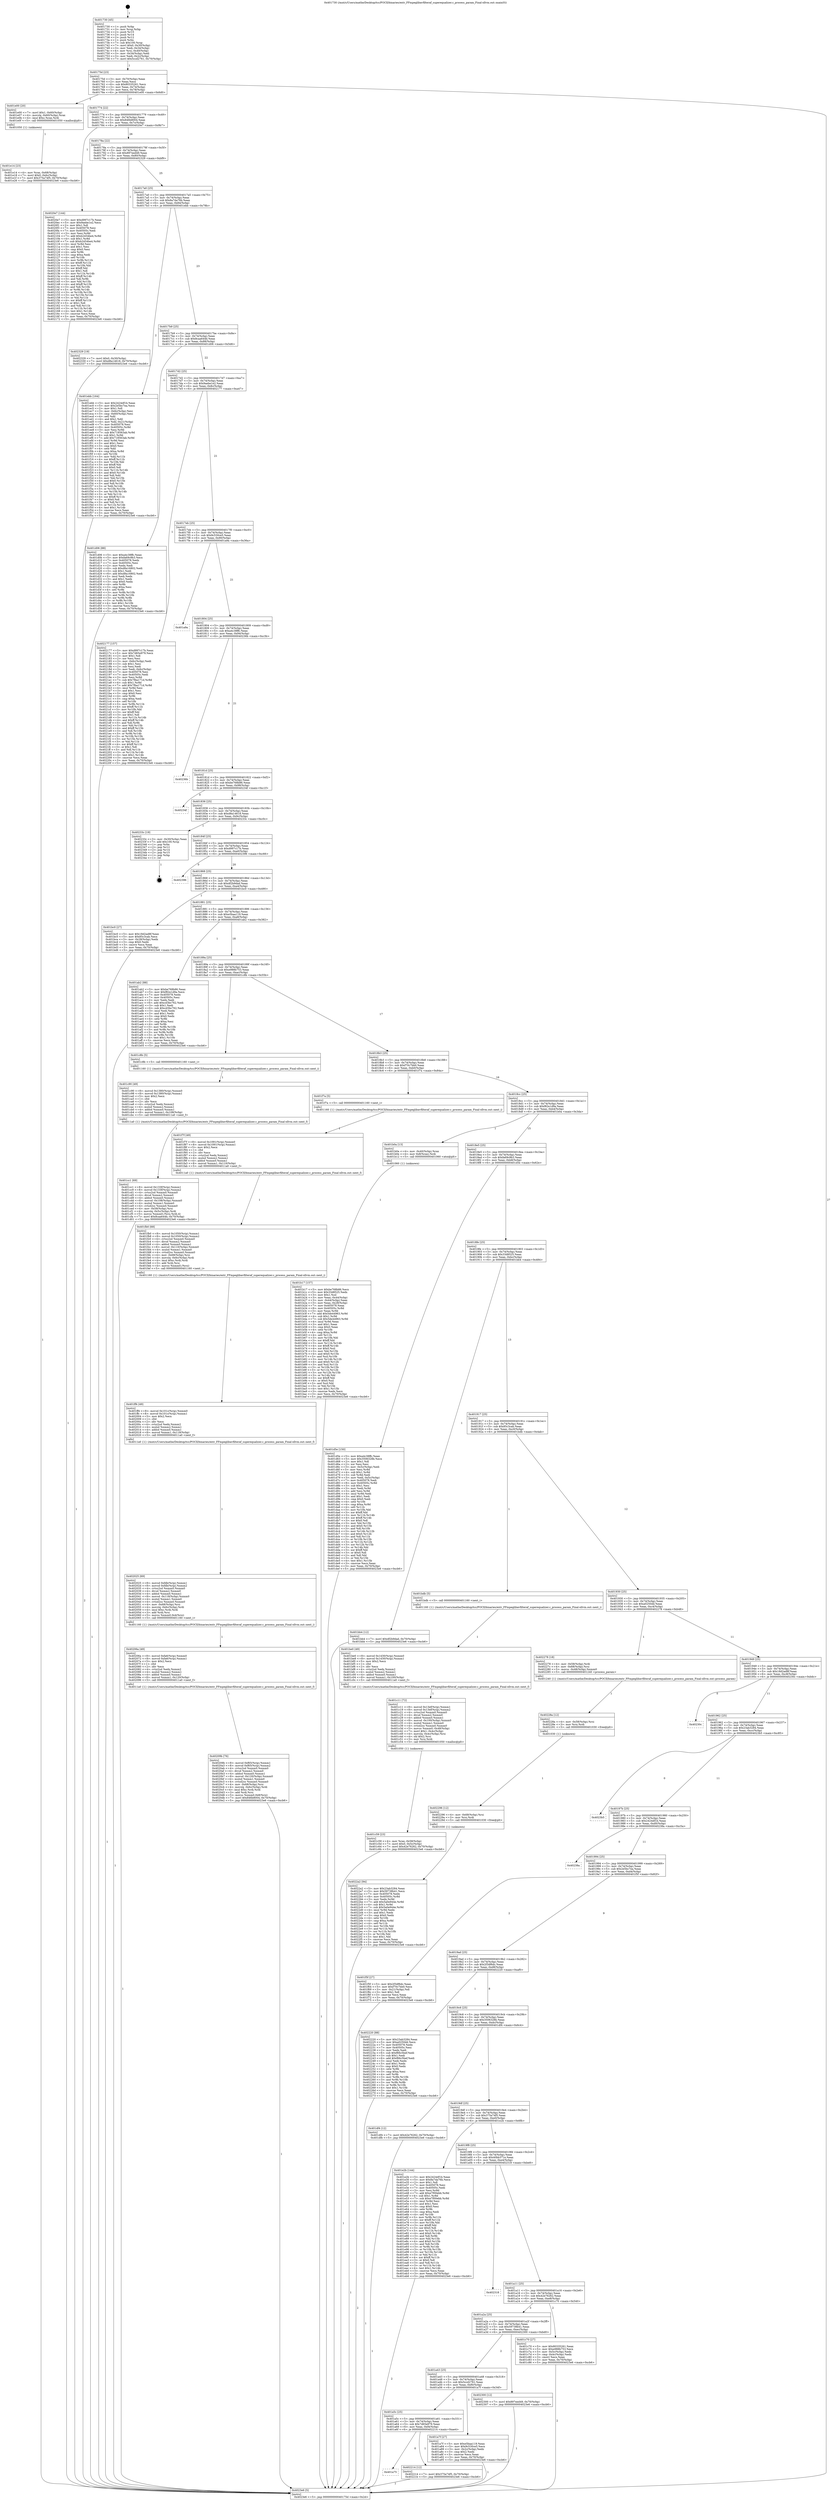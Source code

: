 digraph "0x401730" {
  label = "0x401730 (/mnt/c/Users/mathe/Desktop/tcc/POCII/binaries/extr_FFmpeglibavfilteraf_superequalizer.c_process_param_Final-ollvm.out::main(0))"
  labelloc = "t"
  node[shape=record]

  Entry [label="",width=0.3,height=0.3,shape=circle,fillcolor=black,style=filled]
  "0x40175d" [label="{
     0x40175d [23]\l
     | [instrs]\l
     &nbsp;&nbsp;0x40175d \<+3\>: mov -0x70(%rbp),%eax\l
     &nbsp;&nbsp;0x401760 \<+2\>: mov %eax,%ecx\l
     &nbsp;&nbsp;0x401762 \<+6\>: sub $0x80335261,%ecx\l
     &nbsp;&nbsp;0x401768 \<+3\>: mov %eax,-0x74(%rbp)\l
     &nbsp;&nbsp;0x40176b \<+3\>: mov %ecx,-0x78(%rbp)\l
     &nbsp;&nbsp;0x40176e \<+6\>: je 0000000000401e00 \<main+0x6d0\>\l
  }"]
  "0x401e00" [label="{
     0x401e00 [20]\l
     | [instrs]\l
     &nbsp;&nbsp;0x401e00 \<+7\>: movl $0x1,-0x60(%rbp)\l
     &nbsp;&nbsp;0x401e07 \<+4\>: movslq -0x60(%rbp),%rax\l
     &nbsp;&nbsp;0x401e0b \<+4\>: imul $0xc,%rax,%rdi\l
     &nbsp;&nbsp;0x401e0f \<+5\>: call 0000000000401050 \<malloc@plt\>\l
     | [calls]\l
     &nbsp;&nbsp;0x401050 \{1\} (unknown)\l
  }"]
  "0x401774" [label="{
     0x401774 [22]\l
     | [instrs]\l
     &nbsp;&nbsp;0x401774 \<+5\>: jmp 0000000000401779 \<main+0x49\>\l
     &nbsp;&nbsp;0x401779 \<+3\>: mov -0x74(%rbp),%eax\l
     &nbsp;&nbsp;0x40177c \<+5\>: sub $0x846b8004,%eax\l
     &nbsp;&nbsp;0x401781 \<+3\>: mov %eax,-0x7c(%rbp)\l
     &nbsp;&nbsp;0x401784 \<+6\>: je 00000000004020e7 \<main+0x9b7\>\l
  }"]
  Exit [label="",width=0.3,height=0.3,shape=circle,fillcolor=black,style=filled,peripheries=2]
  "0x4020e7" [label="{
     0x4020e7 [144]\l
     | [instrs]\l
     &nbsp;&nbsp;0x4020e7 \<+5\>: mov $0xd997c17b,%eax\l
     &nbsp;&nbsp;0x4020ec \<+5\>: mov $0x9aebe1e2,%ecx\l
     &nbsp;&nbsp;0x4020f1 \<+2\>: mov $0x1,%dl\l
     &nbsp;&nbsp;0x4020f3 \<+7\>: mov 0x405078,%esi\l
     &nbsp;&nbsp;0x4020fa \<+7\>: mov 0x40505c,%edi\l
     &nbsp;&nbsp;0x402101 \<+3\>: mov %esi,%r8d\l
     &nbsp;&nbsp;0x402104 \<+7\>: add $0xb2454be4,%r8d\l
     &nbsp;&nbsp;0x40210b \<+4\>: sub $0x1,%r8d\l
     &nbsp;&nbsp;0x40210f \<+7\>: sub $0xb2454be4,%r8d\l
     &nbsp;&nbsp;0x402116 \<+4\>: imul %r8d,%esi\l
     &nbsp;&nbsp;0x40211a \<+3\>: and $0x1,%esi\l
     &nbsp;&nbsp;0x40211d \<+3\>: cmp $0x0,%esi\l
     &nbsp;&nbsp;0x402120 \<+4\>: sete %r9b\l
     &nbsp;&nbsp;0x402124 \<+3\>: cmp $0xa,%edi\l
     &nbsp;&nbsp;0x402127 \<+4\>: setl %r10b\l
     &nbsp;&nbsp;0x40212b \<+3\>: mov %r9b,%r11b\l
     &nbsp;&nbsp;0x40212e \<+4\>: xor $0xff,%r11b\l
     &nbsp;&nbsp;0x402132 \<+3\>: mov %r10b,%bl\l
     &nbsp;&nbsp;0x402135 \<+3\>: xor $0xff,%bl\l
     &nbsp;&nbsp;0x402138 \<+3\>: xor $0x1,%dl\l
     &nbsp;&nbsp;0x40213b \<+3\>: mov %r11b,%r14b\l
     &nbsp;&nbsp;0x40213e \<+4\>: and $0xff,%r14b\l
     &nbsp;&nbsp;0x402142 \<+3\>: and %dl,%r9b\l
     &nbsp;&nbsp;0x402145 \<+3\>: mov %bl,%r15b\l
     &nbsp;&nbsp;0x402148 \<+4\>: and $0xff,%r15b\l
     &nbsp;&nbsp;0x40214c \<+3\>: and %dl,%r10b\l
     &nbsp;&nbsp;0x40214f \<+3\>: or %r9b,%r14b\l
     &nbsp;&nbsp;0x402152 \<+3\>: or %r10b,%r15b\l
     &nbsp;&nbsp;0x402155 \<+3\>: xor %r15b,%r14b\l
     &nbsp;&nbsp;0x402158 \<+3\>: or %bl,%r11b\l
     &nbsp;&nbsp;0x40215b \<+4\>: xor $0xff,%r11b\l
     &nbsp;&nbsp;0x40215f \<+3\>: or $0x1,%dl\l
     &nbsp;&nbsp;0x402162 \<+3\>: and %dl,%r11b\l
     &nbsp;&nbsp;0x402165 \<+3\>: or %r11b,%r14b\l
     &nbsp;&nbsp;0x402168 \<+4\>: test $0x1,%r14b\l
     &nbsp;&nbsp;0x40216c \<+3\>: cmovne %ecx,%eax\l
     &nbsp;&nbsp;0x40216f \<+3\>: mov %eax,-0x70(%rbp)\l
     &nbsp;&nbsp;0x402172 \<+5\>: jmp 00000000004023e6 \<main+0xcb6\>\l
  }"]
  "0x40178a" [label="{
     0x40178a [22]\l
     | [instrs]\l
     &nbsp;&nbsp;0x40178a \<+5\>: jmp 000000000040178f \<main+0x5f\>\l
     &nbsp;&nbsp;0x40178f \<+3\>: mov -0x74(%rbp),%eax\l
     &nbsp;&nbsp;0x401792 \<+5\>: sub $0x897eed49,%eax\l
     &nbsp;&nbsp;0x401797 \<+3\>: mov %eax,-0x80(%rbp)\l
     &nbsp;&nbsp;0x40179a \<+6\>: je 0000000000402329 \<main+0xbf9\>\l
  }"]
  "0x4022a2" [label="{
     0x4022a2 [94]\l
     | [instrs]\l
     &nbsp;&nbsp;0x4022a2 \<+5\>: mov $0x23ab3284,%eax\l
     &nbsp;&nbsp;0x4022a7 \<+5\>: mov $0x59738b41,%ecx\l
     &nbsp;&nbsp;0x4022ac \<+7\>: mov 0x405078,%edx\l
     &nbsp;&nbsp;0x4022b3 \<+8\>: mov 0x40505c,%r8d\l
     &nbsp;&nbsp;0x4022bb \<+3\>: mov %edx,%r9d\l
     &nbsp;&nbsp;0x4022be \<+7\>: add $0x5a0e944e,%r9d\l
     &nbsp;&nbsp;0x4022c5 \<+4\>: sub $0x1,%r9d\l
     &nbsp;&nbsp;0x4022c9 \<+7\>: sub $0x5a0e944e,%r9d\l
     &nbsp;&nbsp;0x4022d0 \<+4\>: imul %r9d,%edx\l
     &nbsp;&nbsp;0x4022d4 \<+3\>: and $0x1,%edx\l
     &nbsp;&nbsp;0x4022d7 \<+3\>: cmp $0x0,%edx\l
     &nbsp;&nbsp;0x4022da \<+4\>: sete %r10b\l
     &nbsp;&nbsp;0x4022de \<+4\>: cmp $0xa,%r8d\l
     &nbsp;&nbsp;0x4022e2 \<+4\>: setl %r11b\l
     &nbsp;&nbsp;0x4022e6 \<+3\>: mov %r10b,%bl\l
     &nbsp;&nbsp;0x4022e9 \<+3\>: and %r11b,%bl\l
     &nbsp;&nbsp;0x4022ec \<+3\>: xor %r11b,%r10b\l
     &nbsp;&nbsp;0x4022ef \<+3\>: or %r10b,%bl\l
     &nbsp;&nbsp;0x4022f2 \<+3\>: test $0x1,%bl\l
     &nbsp;&nbsp;0x4022f5 \<+3\>: cmovne %ecx,%eax\l
     &nbsp;&nbsp;0x4022f8 \<+3\>: mov %eax,-0x70(%rbp)\l
     &nbsp;&nbsp;0x4022fb \<+5\>: jmp 00000000004023e6 \<main+0xcb6\>\l
  }"]
  "0x402329" [label="{
     0x402329 [19]\l
     | [instrs]\l
     &nbsp;&nbsp;0x402329 \<+7\>: movl $0x0,-0x30(%rbp)\l
     &nbsp;&nbsp;0x402330 \<+7\>: movl $0xd8a14618,-0x70(%rbp)\l
     &nbsp;&nbsp;0x402337 \<+5\>: jmp 00000000004023e6 \<main+0xcb6\>\l
  }"]
  "0x4017a0" [label="{
     0x4017a0 [25]\l
     | [instrs]\l
     &nbsp;&nbsp;0x4017a0 \<+5\>: jmp 00000000004017a5 \<main+0x75\>\l
     &nbsp;&nbsp;0x4017a5 \<+3\>: mov -0x74(%rbp),%eax\l
     &nbsp;&nbsp;0x4017a8 \<+5\>: sub $0x8a7da76b,%eax\l
     &nbsp;&nbsp;0x4017ad \<+6\>: mov %eax,-0x84(%rbp)\l
     &nbsp;&nbsp;0x4017b3 \<+6\>: je 0000000000401ebb \<main+0x78b\>\l
  }"]
  "0x402296" [label="{
     0x402296 [12]\l
     | [instrs]\l
     &nbsp;&nbsp;0x402296 \<+4\>: mov -0x68(%rbp),%rsi\l
     &nbsp;&nbsp;0x40229a \<+3\>: mov %rsi,%rdi\l
     &nbsp;&nbsp;0x40229d \<+5\>: call 0000000000401030 \<free@plt\>\l
     | [calls]\l
     &nbsp;&nbsp;0x401030 \{1\} (unknown)\l
  }"]
  "0x401ebb" [label="{
     0x401ebb [164]\l
     | [instrs]\l
     &nbsp;&nbsp;0x401ebb \<+5\>: mov $0x2424df1b,%eax\l
     &nbsp;&nbsp;0x401ec0 \<+5\>: mov $0x2e5bc7ea,%ecx\l
     &nbsp;&nbsp;0x401ec5 \<+2\>: mov $0x1,%dl\l
     &nbsp;&nbsp;0x401ec7 \<+3\>: mov -0x6c(%rbp),%esi\l
     &nbsp;&nbsp;0x401eca \<+3\>: cmp -0x60(%rbp),%esi\l
     &nbsp;&nbsp;0x401ecd \<+4\>: setl %dil\l
     &nbsp;&nbsp;0x401ed1 \<+4\>: and $0x1,%dil\l
     &nbsp;&nbsp;0x401ed5 \<+4\>: mov %dil,-0x21(%rbp)\l
     &nbsp;&nbsp;0x401ed9 \<+7\>: mov 0x405078,%esi\l
     &nbsp;&nbsp;0x401ee0 \<+8\>: mov 0x40505c,%r8d\l
     &nbsp;&nbsp;0x401ee8 \<+3\>: mov %esi,%r9d\l
     &nbsp;&nbsp;0x401eeb \<+7\>: sub $0x718563ab,%r9d\l
     &nbsp;&nbsp;0x401ef2 \<+4\>: sub $0x1,%r9d\l
     &nbsp;&nbsp;0x401ef6 \<+7\>: add $0x718563ab,%r9d\l
     &nbsp;&nbsp;0x401efd \<+4\>: imul %r9d,%esi\l
     &nbsp;&nbsp;0x401f01 \<+3\>: and $0x1,%esi\l
     &nbsp;&nbsp;0x401f04 \<+3\>: cmp $0x0,%esi\l
     &nbsp;&nbsp;0x401f07 \<+4\>: sete %dil\l
     &nbsp;&nbsp;0x401f0b \<+4\>: cmp $0xa,%r8d\l
     &nbsp;&nbsp;0x401f0f \<+4\>: setl %r10b\l
     &nbsp;&nbsp;0x401f13 \<+3\>: mov %dil,%r11b\l
     &nbsp;&nbsp;0x401f16 \<+4\>: xor $0xff,%r11b\l
     &nbsp;&nbsp;0x401f1a \<+3\>: mov %r10b,%bl\l
     &nbsp;&nbsp;0x401f1d \<+3\>: xor $0xff,%bl\l
     &nbsp;&nbsp;0x401f20 \<+3\>: xor $0x0,%dl\l
     &nbsp;&nbsp;0x401f23 \<+3\>: mov %r11b,%r14b\l
     &nbsp;&nbsp;0x401f26 \<+4\>: and $0x0,%r14b\l
     &nbsp;&nbsp;0x401f2a \<+3\>: and %dl,%dil\l
     &nbsp;&nbsp;0x401f2d \<+3\>: mov %bl,%r15b\l
     &nbsp;&nbsp;0x401f30 \<+4\>: and $0x0,%r15b\l
     &nbsp;&nbsp;0x401f34 \<+3\>: and %dl,%r10b\l
     &nbsp;&nbsp;0x401f37 \<+3\>: or %dil,%r14b\l
     &nbsp;&nbsp;0x401f3a \<+3\>: or %r10b,%r15b\l
     &nbsp;&nbsp;0x401f3d \<+3\>: xor %r15b,%r14b\l
     &nbsp;&nbsp;0x401f40 \<+3\>: or %bl,%r11b\l
     &nbsp;&nbsp;0x401f43 \<+4\>: xor $0xff,%r11b\l
     &nbsp;&nbsp;0x401f47 \<+3\>: or $0x0,%dl\l
     &nbsp;&nbsp;0x401f4a \<+3\>: and %dl,%r11b\l
     &nbsp;&nbsp;0x401f4d \<+3\>: or %r11b,%r14b\l
     &nbsp;&nbsp;0x401f50 \<+4\>: test $0x1,%r14b\l
     &nbsp;&nbsp;0x401f54 \<+3\>: cmovne %ecx,%eax\l
     &nbsp;&nbsp;0x401f57 \<+3\>: mov %eax,-0x70(%rbp)\l
     &nbsp;&nbsp;0x401f5a \<+5\>: jmp 00000000004023e6 \<main+0xcb6\>\l
  }"]
  "0x4017b9" [label="{
     0x4017b9 [25]\l
     | [instrs]\l
     &nbsp;&nbsp;0x4017b9 \<+5\>: jmp 00000000004017be \<main+0x8e\>\l
     &nbsp;&nbsp;0x4017be \<+3\>: mov -0x74(%rbp),%eax\l
     &nbsp;&nbsp;0x4017c1 \<+5\>: sub $0x8caa644b,%eax\l
     &nbsp;&nbsp;0x4017c6 \<+6\>: mov %eax,-0x88(%rbp)\l
     &nbsp;&nbsp;0x4017cc \<+6\>: je 0000000000401d06 \<main+0x5d6\>\l
  }"]
  "0x40228a" [label="{
     0x40228a [12]\l
     | [instrs]\l
     &nbsp;&nbsp;0x40228a \<+4\>: mov -0x58(%rbp),%rsi\l
     &nbsp;&nbsp;0x40228e \<+3\>: mov %rsi,%rdi\l
     &nbsp;&nbsp;0x402291 \<+5\>: call 0000000000401030 \<free@plt\>\l
     | [calls]\l
     &nbsp;&nbsp;0x401030 \{1\} (unknown)\l
  }"]
  "0x401d06" [label="{
     0x401d06 [88]\l
     | [instrs]\l
     &nbsp;&nbsp;0x401d06 \<+5\>: mov $0xa4c38ffc,%eax\l
     &nbsp;&nbsp;0x401d0b \<+5\>: mov $0xfa69c9b3,%ecx\l
     &nbsp;&nbsp;0x401d10 \<+7\>: mov 0x405078,%edx\l
     &nbsp;&nbsp;0x401d17 \<+7\>: mov 0x40505c,%esi\l
     &nbsp;&nbsp;0x401d1e \<+2\>: mov %edx,%edi\l
     &nbsp;&nbsp;0x401d20 \<+6\>: sub $0xd8a16802,%edi\l
     &nbsp;&nbsp;0x401d26 \<+3\>: sub $0x1,%edi\l
     &nbsp;&nbsp;0x401d29 \<+6\>: add $0xd8a16802,%edi\l
     &nbsp;&nbsp;0x401d2f \<+3\>: imul %edi,%edx\l
     &nbsp;&nbsp;0x401d32 \<+3\>: and $0x1,%edx\l
     &nbsp;&nbsp;0x401d35 \<+3\>: cmp $0x0,%edx\l
     &nbsp;&nbsp;0x401d38 \<+4\>: sete %r8b\l
     &nbsp;&nbsp;0x401d3c \<+3\>: cmp $0xa,%esi\l
     &nbsp;&nbsp;0x401d3f \<+4\>: setl %r9b\l
     &nbsp;&nbsp;0x401d43 \<+3\>: mov %r8b,%r10b\l
     &nbsp;&nbsp;0x401d46 \<+3\>: and %r9b,%r10b\l
     &nbsp;&nbsp;0x401d49 \<+3\>: xor %r9b,%r8b\l
     &nbsp;&nbsp;0x401d4c \<+3\>: or %r8b,%r10b\l
     &nbsp;&nbsp;0x401d4f \<+4\>: test $0x1,%r10b\l
     &nbsp;&nbsp;0x401d53 \<+3\>: cmovne %ecx,%eax\l
     &nbsp;&nbsp;0x401d56 \<+3\>: mov %eax,-0x70(%rbp)\l
     &nbsp;&nbsp;0x401d59 \<+5\>: jmp 00000000004023e6 \<main+0xcb6\>\l
  }"]
  "0x4017d2" [label="{
     0x4017d2 [25]\l
     | [instrs]\l
     &nbsp;&nbsp;0x4017d2 \<+5\>: jmp 00000000004017d7 \<main+0xa7\>\l
     &nbsp;&nbsp;0x4017d7 \<+3\>: mov -0x74(%rbp),%eax\l
     &nbsp;&nbsp;0x4017da \<+5\>: sub $0x9aebe1e2,%eax\l
     &nbsp;&nbsp;0x4017df \<+6\>: mov %eax,-0x8c(%rbp)\l
     &nbsp;&nbsp;0x4017e5 \<+6\>: je 0000000000402177 \<main+0xa47\>\l
  }"]
  "0x401a75" [label="{
     0x401a75\l
  }", style=dashed]
  "0x402177" [label="{
     0x402177 [157]\l
     | [instrs]\l
     &nbsp;&nbsp;0x402177 \<+5\>: mov $0xd997c17b,%eax\l
     &nbsp;&nbsp;0x40217c \<+5\>: mov $0x7d65e979,%ecx\l
     &nbsp;&nbsp;0x402181 \<+2\>: mov $0x1,%dl\l
     &nbsp;&nbsp;0x402183 \<+2\>: xor %esi,%esi\l
     &nbsp;&nbsp;0x402185 \<+3\>: mov -0x6c(%rbp),%edi\l
     &nbsp;&nbsp;0x402188 \<+3\>: sub $0x1,%esi\l
     &nbsp;&nbsp;0x40218b \<+2\>: sub %esi,%edi\l
     &nbsp;&nbsp;0x40218d \<+3\>: mov %edi,-0x6c(%rbp)\l
     &nbsp;&nbsp;0x402190 \<+7\>: mov 0x405078,%esi\l
     &nbsp;&nbsp;0x402197 \<+7\>: mov 0x40505c,%edi\l
     &nbsp;&nbsp;0x40219e \<+3\>: mov %esi,%r8d\l
     &nbsp;&nbsp;0x4021a1 \<+7\>: sub $0x7fba171d,%r8d\l
     &nbsp;&nbsp;0x4021a8 \<+4\>: sub $0x1,%r8d\l
     &nbsp;&nbsp;0x4021ac \<+7\>: add $0x7fba171d,%r8d\l
     &nbsp;&nbsp;0x4021b3 \<+4\>: imul %r8d,%esi\l
     &nbsp;&nbsp;0x4021b7 \<+3\>: and $0x1,%esi\l
     &nbsp;&nbsp;0x4021ba \<+3\>: cmp $0x0,%esi\l
     &nbsp;&nbsp;0x4021bd \<+4\>: sete %r9b\l
     &nbsp;&nbsp;0x4021c1 \<+3\>: cmp $0xa,%edi\l
     &nbsp;&nbsp;0x4021c4 \<+4\>: setl %r10b\l
     &nbsp;&nbsp;0x4021c8 \<+3\>: mov %r9b,%r11b\l
     &nbsp;&nbsp;0x4021cb \<+4\>: xor $0xff,%r11b\l
     &nbsp;&nbsp;0x4021cf \<+3\>: mov %r10b,%bl\l
     &nbsp;&nbsp;0x4021d2 \<+3\>: xor $0xff,%bl\l
     &nbsp;&nbsp;0x4021d5 \<+3\>: xor $0x1,%dl\l
     &nbsp;&nbsp;0x4021d8 \<+3\>: mov %r11b,%r14b\l
     &nbsp;&nbsp;0x4021db \<+4\>: and $0xff,%r14b\l
     &nbsp;&nbsp;0x4021df \<+3\>: and %dl,%r9b\l
     &nbsp;&nbsp;0x4021e2 \<+3\>: mov %bl,%r15b\l
     &nbsp;&nbsp;0x4021e5 \<+4\>: and $0xff,%r15b\l
     &nbsp;&nbsp;0x4021e9 \<+3\>: and %dl,%r10b\l
     &nbsp;&nbsp;0x4021ec \<+3\>: or %r9b,%r14b\l
     &nbsp;&nbsp;0x4021ef \<+3\>: or %r10b,%r15b\l
     &nbsp;&nbsp;0x4021f2 \<+3\>: xor %r15b,%r14b\l
     &nbsp;&nbsp;0x4021f5 \<+3\>: or %bl,%r11b\l
     &nbsp;&nbsp;0x4021f8 \<+4\>: xor $0xff,%r11b\l
     &nbsp;&nbsp;0x4021fc \<+3\>: or $0x1,%dl\l
     &nbsp;&nbsp;0x4021ff \<+3\>: and %dl,%r11b\l
     &nbsp;&nbsp;0x402202 \<+3\>: or %r11b,%r14b\l
     &nbsp;&nbsp;0x402205 \<+4\>: test $0x1,%r14b\l
     &nbsp;&nbsp;0x402209 \<+3\>: cmovne %ecx,%eax\l
     &nbsp;&nbsp;0x40220c \<+3\>: mov %eax,-0x70(%rbp)\l
     &nbsp;&nbsp;0x40220f \<+5\>: jmp 00000000004023e6 \<main+0xcb6\>\l
  }"]
  "0x4017eb" [label="{
     0x4017eb [25]\l
     | [instrs]\l
     &nbsp;&nbsp;0x4017eb \<+5\>: jmp 00000000004017f0 \<main+0xc0\>\l
     &nbsp;&nbsp;0x4017f0 \<+3\>: mov -0x74(%rbp),%eax\l
     &nbsp;&nbsp;0x4017f3 \<+5\>: sub $0x9c530ce5,%eax\l
     &nbsp;&nbsp;0x4017f8 \<+6\>: mov %eax,-0x90(%rbp)\l
     &nbsp;&nbsp;0x4017fe \<+6\>: je 0000000000401a9a \<main+0x36a\>\l
  }"]
  "0x402214" [label="{
     0x402214 [12]\l
     | [instrs]\l
     &nbsp;&nbsp;0x402214 \<+7\>: movl $0x375a74f5,-0x70(%rbp)\l
     &nbsp;&nbsp;0x40221b \<+5\>: jmp 00000000004023e6 \<main+0xcb6\>\l
  }"]
  "0x401a9a" [label="{
     0x401a9a\l
  }", style=dashed]
  "0x401804" [label="{
     0x401804 [25]\l
     | [instrs]\l
     &nbsp;&nbsp;0x401804 \<+5\>: jmp 0000000000401809 \<main+0xd9\>\l
     &nbsp;&nbsp;0x401809 \<+3\>: mov -0x74(%rbp),%eax\l
     &nbsp;&nbsp;0x40180c \<+5\>: sub $0xa4c38ffc,%eax\l
     &nbsp;&nbsp;0x401811 \<+6\>: mov %eax,-0x94(%rbp)\l
     &nbsp;&nbsp;0x401817 \<+6\>: je 000000000040236b \<main+0xc3b\>\l
  }"]
  "0x40209b" [label="{
     0x40209b [76]\l
     | [instrs]\l
     &nbsp;&nbsp;0x40209b \<+8\>: movsd 0xf65(%rip),%xmm1\l
     &nbsp;&nbsp;0x4020a3 \<+8\>: movsd 0xf65(%rip),%xmm2\l
     &nbsp;&nbsp;0x4020ab \<+4\>: cvtss2sd %xmm0,%xmm0\l
     &nbsp;&nbsp;0x4020af \<+4\>: divsd %xmm2,%xmm0\l
     &nbsp;&nbsp;0x4020b3 \<+4\>: addsd %xmm0,%xmm1\l
     &nbsp;&nbsp;0x4020b7 \<+8\>: movsd -0x120(%rbp),%xmm0\l
     &nbsp;&nbsp;0x4020bf \<+4\>: mulsd %xmm1,%xmm0\l
     &nbsp;&nbsp;0x4020c3 \<+4\>: cvtsd2ss %xmm0,%xmm0\l
     &nbsp;&nbsp;0x4020c7 \<+4\>: mov -0x68(%rbp),%rsi\l
     &nbsp;&nbsp;0x4020cb \<+4\>: movslq -0x6c(%rbp),%rdi\l
     &nbsp;&nbsp;0x4020cf \<+4\>: imul $0xc,%rdi,%rdi\l
     &nbsp;&nbsp;0x4020d3 \<+3\>: add %rdi,%rsi\l
     &nbsp;&nbsp;0x4020d6 \<+5\>: movss %xmm0,0x8(%rsi)\l
     &nbsp;&nbsp;0x4020db \<+7\>: movl $0x846b8004,-0x70(%rbp)\l
     &nbsp;&nbsp;0x4020e2 \<+5\>: jmp 00000000004023e6 \<main+0xcb6\>\l
  }"]
  "0x40236b" [label="{
     0x40236b\l
  }", style=dashed]
  "0x40181d" [label="{
     0x40181d [25]\l
     | [instrs]\l
     &nbsp;&nbsp;0x40181d \<+5\>: jmp 0000000000401822 \<main+0xf2\>\l
     &nbsp;&nbsp;0x401822 \<+3\>: mov -0x74(%rbp),%eax\l
     &nbsp;&nbsp;0x401825 \<+5\>: sub $0xbe768b86,%eax\l
     &nbsp;&nbsp;0x40182a \<+6\>: mov %eax,-0x98(%rbp)\l
     &nbsp;&nbsp;0x401830 \<+6\>: je 000000000040234f \<main+0xc1f\>\l
  }"]
  "0x40206a" [label="{
     0x40206a [49]\l
     | [instrs]\l
     &nbsp;&nbsp;0x40206a \<+8\>: movsd 0xfa6(%rip),%xmm0\l
     &nbsp;&nbsp;0x402072 \<+8\>: movsd 0xfa6(%rip),%xmm1\l
     &nbsp;&nbsp;0x40207a \<+5\>: mov $0x2,%ecx\l
     &nbsp;&nbsp;0x40207f \<+1\>: cltd\l
     &nbsp;&nbsp;0x402080 \<+2\>: idiv %ecx\l
     &nbsp;&nbsp;0x402082 \<+4\>: cvtsi2sd %edx,%xmm2\l
     &nbsp;&nbsp;0x402086 \<+4\>: mulsd %xmm2,%xmm1\l
     &nbsp;&nbsp;0x40208a \<+4\>: addsd %xmm0,%xmm1\l
     &nbsp;&nbsp;0x40208e \<+8\>: movsd %xmm1,-0x120(%rbp)\l
     &nbsp;&nbsp;0x402096 \<+5\>: call 00000000004011a0 \<next_f\>\l
     | [calls]\l
     &nbsp;&nbsp;0x4011a0 \{1\} (/mnt/c/Users/mathe/Desktop/tcc/POCII/binaries/extr_FFmpeglibavfilteraf_superequalizer.c_process_param_Final-ollvm.out::next_f)\l
  }"]
  "0x40234f" [label="{
     0x40234f\l
  }", style=dashed]
  "0x401836" [label="{
     0x401836 [25]\l
     | [instrs]\l
     &nbsp;&nbsp;0x401836 \<+5\>: jmp 000000000040183b \<main+0x10b\>\l
     &nbsp;&nbsp;0x40183b \<+3\>: mov -0x74(%rbp),%eax\l
     &nbsp;&nbsp;0x40183e \<+5\>: sub $0xd8a14618,%eax\l
     &nbsp;&nbsp;0x401843 \<+6\>: mov %eax,-0x9c(%rbp)\l
     &nbsp;&nbsp;0x401849 \<+6\>: je 000000000040233c \<main+0xc0c\>\l
  }"]
  "0x402025" [label="{
     0x402025 [69]\l
     | [instrs]\l
     &nbsp;&nbsp;0x402025 \<+8\>: movsd 0xfdb(%rip),%xmm1\l
     &nbsp;&nbsp;0x40202d \<+8\>: movsd 0xfdb(%rip),%xmm2\l
     &nbsp;&nbsp;0x402035 \<+4\>: cvtss2sd %xmm0,%xmm0\l
     &nbsp;&nbsp;0x402039 \<+4\>: divsd %xmm2,%xmm0\l
     &nbsp;&nbsp;0x40203d \<+4\>: addsd %xmm0,%xmm1\l
     &nbsp;&nbsp;0x402041 \<+8\>: movsd -0x118(%rbp),%xmm0\l
     &nbsp;&nbsp;0x402049 \<+4\>: mulsd %xmm1,%xmm0\l
     &nbsp;&nbsp;0x40204d \<+4\>: cvtsd2ss %xmm0,%xmm0\l
     &nbsp;&nbsp;0x402051 \<+4\>: mov -0x68(%rbp),%rsi\l
     &nbsp;&nbsp;0x402055 \<+4\>: movslq -0x6c(%rbp),%rdi\l
     &nbsp;&nbsp;0x402059 \<+4\>: imul $0xc,%rdi,%rdi\l
     &nbsp;&nbsp;0x40205d \<+3\>: add %rdi,%rsi\l
     &nbsp;&nbsp;0x402060 \<+5\>: movss %xmm0,0x4(%rsi)\l
     &nbsp;&nbsp;0x402065 \<+5\>: call 0000000000401160 \<next_i\>\l
     | [calls]\l
     &nbsp;&nbsp;0x401160 \{1\} (/mnt/c/Users/mathe/Desktop/tcc/POCII/binaries/extr_FFmpeglibavfilteraf_superequalizer.c_process_param_Final-ollvm.out::next_i)\l
  }"]
  "0x40233c" [label="{
     0x40233c [19]\l
     | [instrs]\l
     &nbsp;&nbsp;0x40233c \<+3\>: mov -0x30(%rbp),%eax\l
     &nbsp;&nbsp;0x40233f \<+7\>: add $0x100,%rsp\l
     &nbsp;&nbsp;0x402346 \<+1\>: pop %rbx\l
     &nbsp;&nbsp;0x402347 \<+2\>: pop %r12\l
     &nbsp;&nbsp;0x402349 \<+2\>: pop %r14\l
     &nbsp;&nbsp;0x40234b \<+2\>: pop %r15\l
     &nbsp;&nbsp;0x40234d \<+1\>: pop %rbp\l
     &nbsp;&nbsp;0x40234e \<+1\>: ret\l
  }"]
  "0x40184f" [label="{
     0x40184f [25]\l
     | [instrs]\l
     &nbsp;&nbsp;0x40184f \<+5\>: jmp 0000000000401854 \<main+0x124\>\l
     &nbsp;&nbsp;0x401854 \<+3\>: mov -0x74(%rbp),%eax\l
     &nbsp;&nbsp;0x401857 \<+5\>: sub $0xd997c17b,%eax\l
     &nbsp;&nbsp;0x40185c \<+6\>: mov %eax,-0xa0(%rbp)\l
     &nbsp;&nbsp;0x401862 \<+6\>: je 0000000000402396 \<main+0xc66\>\l
  }"]
  "0x401ff4" [label="{
     0x401ff4 [49]\l
     | [instrs]\l
     &nbsp;&nbsp;0x401ff4 \<+8\>: movsd 0x101c(%rip),%xmm0\l
     &nbsp;&nbsp;0x401ffc \<+8\>: movsd 0x101c(%rip),%xmm1\l
     &nbsp;&nbsp;0x402004 \<+5\>: mov $0x2,%ecx\l
     &nbsp;&nbsp;0x402009 \<+1\>: cltd\l
     &nbsp;&nbsp;0x40200a \<+2\>: idiv %ecx\l
     &nbsp;&nbsp;0x40200c \<+4\>: cvtsi2sd %edx,%xmm2\l
     &nbsp;&nbsp;0x402010 \<+4\>: mulsd %xmm2,%xmm1\l
     &nbsp;&nbsp;0x402014 \<+4\>: addsd %xmm0,%xmm1\l
     &nbsp;&nbsp;0x402018 \<+8\>: movsd %xmm1,-0x118(%rbp)\l
     &nbsp;&nbsp;0x402020 \<+5\>: call 00000000004011a0 \<next_f\>\l
     | [calls]\l
     &nbsp;&nbsp;0x4011a0 \{1\} (/mnt/c/Users/mathe/Desktop/tcc/POCII/binaries/extr_FFmpeglibavfilteraf_superequalizer.c_process_param_Final-ollvm.out::next_f)\l
  }"]
  "0x402396" [label="{
     0x402396\l
  }", style=dashed]
  "0x401868" [label="{
     0x401868 [25]\l
     | [instrs]\l
     &nbsp;&nbsp;0x401868 \<+5\>: jmp 000000000040186d \<main+0x13d\>\l
     &nbsp;&nbsp;0x40186d \<+3\>: mov -0x74(%rbp),%eax\l
     &nbsp;&nbsp;0x401870 \<+5\>: sub $0xdf2b9dad,%eax\l
     &nbsp;&nbsp;0x401875 \<+6\>: mov %eax,-0xa4(%rbp)\l
     &nbsp;&nbsp;0x40187b \<+6\>: je 0000000000401bc0 \<main+0x490\>\l
  }"]
  "0x401fb0" [label="{
     0x401fb0 [68]\l
     | [instrs]\l
     &nbsp;&nbsp;0x401fb0 \<+8\>: movsd 0x1050(%rip),%xmm1\l
     &nbsp;&nbsp;0x401fb8 \<+8\>: movsd 0x1050(%rip),%xmm2\l
     &nbsp;&nbsp;0x401fc0 \<+4\>: cvtss2sd %xmm0,%xmm0\l
     &nbsp;&nbsp;0x401fc4 \<+4\>: divsd %xmm2,%xmm0\l
     &nbsp;&nbsp;0x401fc8 \<+4\>: addsd %xmm0,%xmm1\l
     &nbsp;&nbsp;0x401fcc \<+8\>: movsd -0x110(%rbp),%xmm0\l
     &nbsp;&nbsp;0x401fd4 \<+4\>: mulsd %xmm1,%xmm0\l
     &nbsp;&nbsp;0x401fd8 \<+4\>: cvtsd2ss %xmm0,%xmm0\l
     &nbsp;&nbsp;0x401fdc \<+4\>: mov -0x68(%rbp),%rsi\l
     &nbsp;&nbsp;0x401fe0 \<+4\>: movslq -0x6c(%rbp),%rdi\l
     &nbsp;&nbsp;0x401fe4 \<+4\>: imul $0xc,%rdi,%rdi\l
     &nbsp;&nbsp;0x401fe8 \<+3\>: add %rdi,%rsi\l
     &nbsp;&nbsp;0x401feb \<+4\>: movss %xmm0,(%rsi)\l
     &nbsp;&nbsp;0x401fef \<+5\>: call 0000000000401160 \<next_i\>\l
     | [calls]\l
     &nbsp;&nbsp;0x401160 \{1\} (/mnt/c/Users/mathe/Desktop/tcc/POCII/binaries/extr_FFmpeglibavfilteraf_superequalizer.c_process_param_Final-ollvm.out::next_i)\l
  }"]
  "0x401bc0" [label="{
     0x401bc0 [27]\l
     | [instrs]\l
     &nbsp;&nbsp;0x401bc0 \<+5\>: mov $0x18d2ad8f,%eax\l
     &nbsp;&nbsp;0x401bc5 \<+5\>: mov $0x85c3cab,%ecx\l
     &nbsp;&nbsp;0x401bca \<+3\>: mov -0x28(%rbp),%edx\l
     &nbsp;&nbsp;0x401bcd \<+3\>: cmp $0x0,%edx\l
     &nbsp;&nbsp;0x401bd0 \<+3\>: cmove %ecx,%eax\l
     &nbsp;&nbsp;0x401bd3 \<+3\>: mov %eax,-0x70(%rbp)\l
     &nbsp;&nbsp;0x401bd6 \<+5\>: jmp 00000000004023e6 \<main+0xcb6\>\l
  }"]
  "0x401881" [label="{
     0x401881 [25]\l
     | [instrs]\l
     &nbsp;&nbsp;0x401881 \<+5\>: jmp 0000000000401886 \<main+0x156\>\l
     &nbsp;&nbsp;0x401886 \<+3\>: mov -0x74(%rbp),%eax\l
     &nbsp;&nbsp;0x401889 \<+5\>: sub $0xe5baa119,%eax\l
     &nbsp;&nbsp;0x40188e \<+6\>: mov %eax,-0xa8(%rbp)\l
     &nbsp;&nbsp;0x401894 \<+6\>: je 0000000000401ab2 \<main+0x382\>\l
  }"]
  "0x401f7f" [label="{
     0x401f7f [49]\l
     | [instrs]\l
     &nbsp;&nbsp;0x401f7f \<+8\>: movsd 0x1091(%rip),%xmm0\l
     &nbsp;&nbsp;0x401f87 \<+8\>: movsd 0x1091(%rip),%xmm1\l
     &nbsp;&nbsp;0x401f8f \<+5\>: mov $0x2,%ecx\l
     &nbsp;&nbsp;0x401f94 \<+1\>: cltd\l
     &nbsp;&nbsp;0x401f95 \<+2\>: idiv %ecx\l
     &nbsp;&nbsp;0x401f97 \<+4\>: cvtsi2sd %edx,%xmm2\l
     &nbsp;&nbsp;0x401f9b \<+4\>: mulsd %xmm2,%xmm1\l
     &nbsp;&nbsp;0x401f9f \<+4\>: addsd %xmm0,%xmm1\l
     &nbsp;&nbsp;0x401fa3 \<+8\>: movsd %xmm1,-0x110(%rbp)\l
     &nbsp;&nbsp;0x401fab \<+5\>: call 00000000004011a0 \<next_f\>\l
     | [calls]\l
     &nbsp;&nbsp;0x4011a0 \{1\} (/mnt/c/Users/mathe/Desktop/tcc/POCII/binaries/extr_FFmpeglibavfilteraf_superequalizer.c_process_param_Final-ollvm.out::next_f)\l
  }"]
  "0x401ab2" [label="{
     0x401ab2 [88]\l
     | [instrs]\l
     &nbsp;&nbsp;0x401ab2 \<+5\>: mov $0xbe768b86,%eax\l
     &nbsp;&nbsp;0x401ab7 \<+5\>: mov $0xf82e1d9a,%ecx\l
     &nbsp;&nbsp;0x401abc \<+7\>: mov 0x405078,%edx\l
     &nbsp;&nbsp;0x401ac3 \<+7\>: mov 0x40505c,%esi\l
     &nbsp;&nbsp;0x401aca \<+2\>: mov %edx,%edi\l
     &nbsp;&nbsp;0x401acc \<+6\>: add $0xcd3bc762,%edi\l
     &nbsp;&nbsp;0x401ad2 \<+3\>: sub $0x1,%edi\l
     &nbsp;&nbsp;0x401ad5 \<+6\>: sub $0xcd3bc762,%edi\l
     &nbsp;&nbsp;0x401adb \<+3\>: imul %edi,%edx\l
     &nbsp;&nbsp;0x401ade \<+3\>: and $0x1,%edx\l
     &nbsp;&nbsp;0x401ae1 \<+3\>: cmp $0x0,%edx\l
     &nbsp;&nbsp;0x401ae4 \<+4\>: sete %r8b\l
     &nbsp;&nbsp;0x401ae8 \<+3\>: cmp $0xa,%esi\l
     &nbsp;&nbsp;0x401aeb \<+4\>: setl %r9b\l
     &nbsp;&nbsp;0x401aef \<+3\>: mov %r8b,%r10b\l
     &nbsp;&nbsp;0x401af2 \<+3\>: and %r9b,%r10b\l
     &nbsp;&nbsp;0x401af5 \<+3\>: xor %r9b,%r8b\l
     &nbsp;&nbsp;0x401af8 \<+3\>: or %r8b,%r10b\l
     &nbsp;&nbsp;0x401afb \<+4\>: test $0x1,%r10b\l
     &nbsp;&nbsp;0x401aff \<+3\>: cmovne %ecx,%eax\l
     &nbsp;&nbsp;0x401b02 \<+3\>: mov %eax,-0x70(%rbp)\l
     &nbsp;&nbsp;0x401b05 \<+5\>: jmp 00000000004023e6 \<main+0xcb6\>\l
  }"]
  "0x40189a" [label="{
     0x40189a [25]\l
     | [instrs]\l
     &nbsp;&nbsp;0x40189a \<+5\>: jmp 000000000040189f \<main+0x16f\>\l
     &nbsp;&nbsp;0x40189f \<+3\>: mov -0x74(%rbp),%eax\l
     &nbsp;&nbsp;0x4018a2 \<+5\>: sub $0xe988b753,%eax\l
     &nbsp;&nbsp;0x4018a7 \<+6\>: mov %eax,-0xac(%rbp)\l
     &nbsp;&nbsp;0x4018ad \<+6\>: je 0000000000401c8b \<main+0x55b\>\l
  }"]
  "0x401e14" [label="{
     0x401e14 [23]\l
     | [instrs]\l
     &nbsp;&nbsp;0x401e14 \<+4\>: mov %rax,-0x68(%rbp)\l
     &nbsp;&nbsp;0x401e18 \<+7\>: movl $0x0,-0x6c(%rbp)\l
     &nbsp;&nbsp;0x401e1f \<+7\>: movl $0x375a74f5,-0x70(%rbp)\l
     &nbsp;&nbsp;0x401e26 \<+5\>: jmp 00000000004023e6 \<main+0xcb6\>\l
  }"]
  "0x401c8b" [label="{
     0x401c8b [5]\l
     | [instrs]\l
     &nbsp;&nbsp;0x401c8b \<+5\>: call 0000000000401160 \<next_i\>\l
     | [calls]\l
     &nbsp;&nbsp;0x401160 \{1\} (/mnt/c/Users/mathe/Desktop/tcc/POCII/binaries/extr_FFmpeglibavfilteraf_superequalizer.c_process_param_Final-ollvm.out::next_i)\l
  }"]
  "0x4018b3" [label="{
     0x4018b3 [25]\l
     | [instrs]\l
     &nbsp;&nbsp;0x4018b3 \<+5\>: jmp 00000000004018b8 \<main+0x188\>\l
     &nbsp;&nbsp;0x4018b8 \<+3\>: mov -0x74(%rbp),%eax\l
     &nbsp;&nbsp;0x4018bb \<+5\>: sub $0xf70c7bb0,%eax\l
     &nbsp;&nbsp;0x4018c0 \<+6\>: mov %eax,-0xb0(%rbp)\l
     &nbsp;&nbsp;0x4018c6 \<+6\>: je 0000000000401f7a \<main+0x84a\>\l
  }"]
  "0x401cc1" [label="{
     0x401cc1 [69]\l
     | [instrs]\l
     &nbsp;&nbsp;0x401cc1 \<+8\>: movsd 0x133f(%rip),%xmm1\l
     &nbsp;&nbsp;0x401cc9 \<+8\>: movsd 0x133f(%rip),%xmm2\l
     &nbsp;&nbsp;0x401cd1 \<+4\>: cvtss2sd %xmm0,%xmm0\l
     &nbsp;&nbsp;0x401cd5 \<+4\>: divsd %xmm2,%xmm0\l
     &nbsp;&nbsp;0x401cd9 \<+4\>: addsd %xmm0,%xmm1\l
     &nbsp;&nbsp;0x401cdd \<+8\>: movsd -0x108(%rbp),%xmm0\l
     &nbsp;&nbsp;0x401ce5 \<+4\>: mulsd %xmm1,%xmm0\l
     &nbsp;&nbsp;0x401ce9 \<+4\>: cvtsd2ss %xmm0,%xmm0\l
     &nbsp;&nbsp;0x401ced \<+4\>: mov -0x58(%rbp),%rsi\l
     &nbsp;&nbsp;0x401cf1 \<+4\>: movslq -0x5c(%rbp),%rdi\l
     &nbsp;&nbsp;0x401cf5 \<+5\>: movss %xmm0,(%rsi,%rdi,4)\l
     &nbsp;&nbsp;0x401cfa \<+7\>: movl $0x8caa644b,-0x70(%rbp)\l
     &nbsp;&nbsp;0x401d01 \<+5\>: jmp 00000000004023e6 \<main+0xcb6\>\l
  }"]
  "0x401f7a" [label="{
     0x401f7a [5]\l
     | [instrs]\l
     &nbsp;&nbsp;0x401f7a \<+5\>: call 0000000000401160 \<next_i\>\l
     | [calls]\l
     &nbsp;&nbsp;0x401160 \{1\} (/mnt/c/Users/mathe/Desktop/tcc/POCII/binaries/extr_FFmpeglibavfilteraf_superequalizer.c_process_param_Final-ollvm.out::next_i)\l
  }"]
  "0x4018cc" [label="{
     0x4018cc [25]\l
     | [instrs]\l
     &nbsp;&nbsp;0x4018cc \<+5\>: jmp 00000000004018d1 \<main+0x1a1\>\l
     &nbsp;&nbsp;0x4018d1 \<+3\>: mov -0x74(%rbp),%eax\l
     &nbsp;&nbsp;0x4018d4 \<+5\>: sub $0xf82e1d9a,%eax\l
     &nbsp;&nbsp;0x4018d9 \<+6\>: mov %eax,-0xb4(%rbp)\l
     &nbsp;&nbsp;0x4018df \<+6\>: je 0000000000401b0a \<main+0x3da\>\l
  }"]
  "0x401c90" [label="{
     0x401c90 [49]\l
     | [instrs]\l
     &nbsp;&nbsp;0x401c90 \<+8\>: movsd 0x1380(%rip),%xmm0\l
     &nbsp;&nbsp;0x401c98 \<+8\>: movsd 0x1380(%rip),%xmm1\l
     &nbsp;&nbsp;0x401ca0 \<+5\>: mov $0x2,%ecx\l
     &nbsp;&nbsp;0x401ca5 \<+1\>: cltd\l
     &nbsp;&nbsp;0x401ca6 \<+2\>: idiv %ecx\l
     &nbsp;&nbsp;0x401ca8 \<+4\>: cvtsi2sd %edx,%xmm2\l
     &nbsp;&nbsp;0x401cac \<+4\>: mulsd %xmm2,%xmm1\l
     &nbsp;&nbsp;0x401cb0 \<+4\>: addsd %xmm0,%xmm1\l
     &nbsp;&nbsp;0x401cb4 \<+8\>: movsd %xmm1,-0x108(%rbp)\l
     &nbsp;&nbsp;0x401cbc \<+5\>: call 00000000004011a0 \<next_f\>\l
     | [calls]\l
     &nbsp;&nbsp;0x4011a0 \{1\} (/mnt/c/Users/mathe/Desktop/tcc/POCII/binaries/extr_FFmpeglibavfilteraf_superequalizer.c_process_param_Final-ollvm.out::next_f)\l
  }"]
  "0x401b0a" [label="{
     0x401b0a [13]\l
     | [instrs]\l
     &nbsp;&nbsp;0x401b0a \<+4\>: mov -0x40(%rbp),%rax\l
     &nbsp;&nbsp;0x401b0e \<+4\>: mov 0x8(%rax),%rdi\l
     &nbsp;&nbsp;0x401b12 \<+5\>: call 0000000000401060 \<atoi@plt\>\l
     | [calls]\l
     &nbsp;&nbsp;0x401060 \{1\} (unknown)\l
  }"]
  "0x4018e5" [label="{
     0x4018e5 [25]\l
     | [instrs]\l
     &nbsp;&nbsp;0x4018e5 \<+5\>: jmp 00000000004018ea \<main+0x1ba\>\l
     &nbsp;&nbsp;0x4018ea \<+3\>: mov -0x74(%rbp),%eax\l
     &nbsp;&nbsp;0x4018ed \<+5\>: sub $0xfa69c9b3,%eax\l
     &nbsp;&nbsp;0x4018f2 \<+6\>: mov %eax,-0xb8(%rbp)\l
     &nbsp;&nbsp;0x4018f8 \<+6\>: je 0000000000401d5e \<main+0x62e\>\l
  }"]
  "0x401c59" [label="{
     0x401c59 [23]\l
     | [instrs]\l
     &nbsp;&nbsp;0x401c59 \<+4\>: mov %rax,-0x58(%rbp)\l
     &nbsp;&nbsp;0x401c5d \<+7\>: movl $0x0,-0x5c(%rbp)\l
     &nbsp;&nbsp;0x401c64 \<+7\>: movl $0x42e76262,-0x70(%rbp)\l
     &nbsp;&nbsp;0x401c6b \<+5\>: jmp 00000000004023e6 \<main+0xcb6\>\l
  }"]
  "0x401d5e" [label="{
     0x401d5e [150]\l
     | [instrs]\l
     &nbsp;&nbsp;0x401d5e \<+5\>: mov $0xa4c38ffc,%eax\l
     &nbsp;&nbsp;0x401d63 \<+5\>: mov $0x3506328b,%ecx\l
     &nbsp;&nbsp;0x401d68 \<+2\>: mov $0x1,%dl\l
     &nbsp;&nbsp;0x401d6a \<+2\>: xor %esi,%esi\l
     &nbsp;&nbsp;0x401d6c \<+3\>: mov -0x5c(%rbp),%edi\l
     &nbsp;&nbsp;0x401d6f \<+3\>: mov %esi,%r8d\l
     &nbsp;&nbsp;0x401d72 \<+4\>: sub $0x1,%r8d\l
     &nbsp;&nbsp;0x401d76 \<+3\>: sub %r8d,%edi\l
     &nbsp;&nbsp;0x401d79 \<+3\>: mov %edi,-0x5c(%rbp)\l
     &nbsp;&nbsp;0x401d7c \<+7\>: mov 0x405078,%edi\l
     &nbsp;&nbsp;0x401d83 \<+8\>: mov 0x40505c,%r8d\l
     &nbsp;&nbsp;0x401d8b \<+3\>: sub $0x1,%esi\l
     &nbsp;&nbsp;0x401d8e \<+3\>: mov %edi,%r9d\l
     &nbsp;&nbsp;0x401d91 \<+3\>: add %esi,%r9d\l
     &nbsp;&nbsp;0x401d94 \<+4\>: imul %r9d,%edi\l
     &nbsp;&nbsp;0x401d98 \<+3\>: and $0x1,%edi\l
     &nbsp;&nbsp;0x401d9b \<+3\>: cmp $0x0,%edi\l
     &nbsp;&nbsp;0x401d9e \<+4\>: sete %r10b\l
     &nbsp;&nbsp;0x401da2 \<+4\>: cmp $0xa,%r8d\l
     &nbsp;&nbsp;0x401da6 \<+4\>: setl %r11b\l
     &nbsp;&nbsp;0x401daa \<+3\>: mov %r10b,%bl\l
     &nbsp;&nbsp;0x401dad \<+3\>: xor $0xff,%bl\l
     &nbsp;&nbsp;0x401db0 \<+3\>: mov %r11b,%r14b\l
     &nbsp;&nbsp;0x401db3 \<+4\>: xor $0xff,%r14b\l
     &nbsp;&nbsp;0x401db7 \<+3\>: xor $0x0,%dl\l
     &nbsp;&nbsp;0x401dba \<+3\>: mov %bl,%r15b\l
     &nbsp;&nbsp;0x401dbd \<+4\>: and $0x0,%r15b\l
     &nbsp;&nbsp;0x401dc1 \<+3\>: and %dl,%r10b\l
     &nbsp;&nbsp;0x401dc4 \<+3\>: mov %r14b,%r12b\l
     &nbsp;&nbsp;0x401dc7 \<+4\>: and $0x0,%r12b\l
     &nbsp;&nbsp;0x401dcb \<+3\>: and %dl,%r11b\l
     &nbsp;&nbsp;0x401dce \<+3\>: or %r10b,%r15b\l
     &nbsp;&nbsp;0x401dd1 \<+3\>: or %r11b,%r12b\l
     &nbsp;&nbsp;0x401dd4 \<+3\>: xor %r12b,%r15b\l
     &nbsp;&nbsp;0x401dd7 \<+3\>: or %r14b,%bl\l
     &nbsp;&nbsp;0x401dda \<+3\>: xor $0xff,%bl\l
     &nbsp;&nbsp;0x401ddd \<+3\>: or $0x0,%dl\l
     &nbsp;&nbsp;0x401de0 \<+2\>: and %dl,%bl\l
     &nbsp;&nbsp;0x401de2 \<+3\>: or %bl,%r15b\l
     &nbsp;&nbsp;0x401de5 \<+4\>: test $0x1,%r15b\l
     &nbsp;&nbsp;0x401de9 \<+3\>: cmovne %ecx,%eax\l
     &nbsp;&nbsp;0x401dec \<+3\>: mov %eax,-0x70(%rbp)\l
     &nbsp;&nbsp;0x401def \<+5\>: jmp 00000000004023e6 \<main+0xcb6\>\l
  }"]
  "0x4018fe" [label="{
     0x4018fe [25]\l
     | [instrs]\l
     &nbsp;&nbsp;0x4018fe \<+5\>: jmp 0000000000401903 \<main+0x1d3\>\l
     &nbsp;&nbsp;0x401903 \<+3\>: mov -0x74(%rbp),%eax\l
     &nbsp;&nbsp;0x401906 \<+5\>: sub $0x33d8525,%eax\l
     &nbsp;&nbsp;0x40190b \<+6\>: mov %eax,-0xbc(%rbp)\l
     &nbsp;&nbsp;0x401911 \<+6\>: je 0000000000401bb4 \<main+0x484\>\l
  }"]
  "0x401c11" [label="{
     0x401c11 [72]\l
     | [instrs]\l
     &nbsp;&nbsp;0x401c11 \<+8\>: movsd 0x13ef(%rip),%xmm1\l
     &nbsp;&nbsp;0x401c19 \<+8\>: movsd 0x13ef(%rip),%xmm2\l
     &nbsp;&nbsp;0x401c21 \<+4\>: cvtss2sd %xmm0,%xmm0\l
     &nbsp;&nbsp;0x401c25 \<+4\>: divsd %xmm2,%xmm0\l
     &nbsp;&nbsp;0x401c29 \<+4\>: addsd %xmm0,%xmm1\l
     &nbsp;&nbsp;0x401c2d \<+8\>: movsd -0x100(%rbp),%xmm0\l
     &nbsp;&nbsp;0x401c35 \<+4\>: mulsd %xmm1,%xmm0\l
     &nbsp;&nbsp;0x401c39 \<+4\>: cvtsd2ss %xmm0,%xmm0\l
     &nbsp;&nbsp;0x401c3d \<+5\>: movss %xmm0,-0x48(%rbp)\l
     &nbsp;&nbsp;0x401c42 \<+7\>: movl $0x1,-0x4c(%rbp)\l
     &nbsp;&nbsp;0x401c49 \<+4\>: movslq -0x4c(%rbp),%rsi\l
     &nbsp;&nbsp;0x401c4d \<+4\>: shl $0x2,%rsi\l
     &nbsp;&nbsp;0x401c51 \<+3\>: mov %rsi,%rdi\l
     &nbsp;&nbsp;0x401c54 \<+5\>: call 0000000000401050 \<malloc@plt\>\l
     | [calls]\l
     &nbsp;&nbsp;0x401050 \{1\} (unknown)\l
  }"]
  "0x401bb4" [label="{
     0x401bb4 [12]\l
     | [instrs]\l
     &nbsp;&nbsp;0x401bb4 \<+7\>: movl $0xdf2b9dad,-0x70(%rbp)\l
     &nbsp;&nbsp;0x401bbb \<+5\>: jmp 00000000004023e6 \<main+0xcb6\>\l
  }"]
  "0x401917" [label="{
     0x401917 [25]\l
     | [instrs]\l
     &nbsp;&nbsp;0x401917 \<+5\>: jmp 000000000040191c \<main+0x1ec\>\l
     &nbsp;&nbsp;0x40191c \<+3\>: mov -0x74(%rbp),%eax\l
     &nbsp;&nbsp;0x40191f \<+5\>: sub $0x85c3cab,%eax\l
     &nbsp;&nbsp;0x401924 \<+6\>: mov %eax,-0xc0(%rbp)\l
     &nbsp;&nbsp;0x40192a \<+6\>: je 0000000000401bdb \<main+0x4ab\>\l
  }"]
  "0x401be0" [label="{
     0x401be0 [49]\l
     | [instrs]\l
     &nbsp;&nbsp;0x401be0 \<+8\>: movsd 0x1430(%rip),%xmm0\l
     &nbsp;&nbsp;0x401be8 \<+8\>: movsd 0x1430(%rip),%xmm1\l
     &nbsp;&nbsp;0x401bf0 \<+5\>: mov $0x2,%ecx\l
     &nbsp;&nbsp;0x401bf5 \<+1\>: cltd\l
     &nbsp;&nbsp;0x401bf6 \<+2\>: idiv %ecx\l
     &nbsp;&nbsp;0x401bf8 \<+4\>: cvtsi2sd %edx,%xmm2\l
     &nbsp;&nbsp;0x401bfc \<+4\>: mulsd %xmm2,%xmm1\l
     &nbsp;&nbsp;0x401c00 \<+4\>: addsd %xmm0,%xmm1\l
     &nbsp;&nbsp;0x401c04 \<+8\>: movsd %xmm1,-0x100(%rbp)\l
     &nbsp;&nbsp;0x401c0c \<+5\>: call 00000000004011a0 \<next_f\>\l
     | [calls]\l
     &nbsp;&nbsp;0x4011a0 \{1\} (/mnt/c/Users/mathe/Desktop/tcc/POCII/binaries/extr_FFmpeglibavfilteraf_superequalizer.c_process_param_Final-ollvm.out::next_f)\l
  }"]
  "0x401bdb" [label="{
     0x401bdb [5]\l
     | [instrs]\l
     &nbsp;&nbsp;0x401bdb \<+5\>: call 0000000000401160 \<next_i\>\l
     | [calls]\l
     &nbsp;&nbsp;0x401160 \{1\} (/mnt/c/Users/mathe/Desktop/tcc/POCII/binaries/extr_FFmpeglibavfilteraf_superequalizer.c_process_param_Final-ollvm.out::next_i)\l
  }"]
  "0x401930" [label="{
     0x401930 [25]\l
     | [instrs]\l
     &nbsp;&nbsp;0x401930 \<+5\>: jmp 0000000000401935 \<main+0x205\>\l
     &nbsp;&nbsp;0x401935 \<+3\>: mov -0x74(%rbp),%eax\l
     &nbsp;&nbsp;0x401938 \<+5\>: sub $0xa0250dd,%eax\l
     &nbsp;&nbsp;0x40193d \<+6\>: mov %eax,-0xc4(%rbp)\l
     &nbsp;&nbsp;0x401943 \<+6\>: je 0000000000402278 \<main+0xb48\>\l
  }"]
  "0x401b17" [label="{
     0x401b17 [157]\l
     | [instrs]\l
     &nbsp;&nbsp;0x401b17 \<+5\>: mov $0xbe768b86,%ecx\l
     &nbsp;&nbsp;0x401b1c \<+5\>: mov $0x33d8525,%edx\l
     &nbsp;&nbsp;0x401b21 \<+3\>: mov $0x1,%sil\l
     &nbsp;&nbsp;0x401b24 \<+3\>: mov %eax,-0x44(%rbp)\l
     &nbsp;&nbsp;0x401b27 \<+3\>: mov -0x44(%rbp),%eax\l
     &nbsp;&nbsp;0x401b2a \<+3\>: mov %eax,-0x28(%rbp)\l
     &nbsp;&nbsp;0x401b2d \<+7\>: mov 0x405078,%eax\l
     &nbsp;&nbsp;0x401b34 \<+8\>: mov 0x40505c,%r8d\l
     &nbsp;&nbsp;0x401b3c \<+3\>: mov %eax,%r9d\l
     &nbsp;&nbsp;0x401b3f \<+7\>: add $0x5de44963,%r9d\l
     &nbsp;&nbsp;0x401b46 \<+4\>: sub $0x1,%r9d\l
     &nbsp;&nbsp;0x401b4a \<+7\>: sub $0x5de44963,%r9d\l
     &nbsp;&nbsp;0x401b51 \<+4\>: imul %r9d,%eax\l
     &nbsp;&nbsp;0x401b55 \<+3\>: and $0x1,%eax\l
     &nbsp;&nbsp;0x401b58 \<+3\>: cmp $0x0,%eax\l
     &nbsp;&nbsp;0x401b5b \<+4\>: sete %r10b\l
     &nbsp;&nbsp;0x401b5f \<+4\>: cmp $0xa,%r8d\l
     &nbsp;&nbsp;0x401b63 \<+4\>: setl %r11b\l
     &nbsp;&nbsp;0x401b67 \<+3\>: mov %r10b,%bl\l
     &nbsp;&nbsp;0x401b6a \<+3\>: xor $0xff,%bl\l
     &nbsp;&nbsp;0x401b6d \<+3\>: mov %r11b,%r14b\l
     &nbsp;&nbsp;0x401b70 \<+4\>: xor $0xff,%r14b\l
     &nbsp;&nbsp;0x401b74 \<+4\>: xor $0x0,%sil\l
     &nbsp;&nbsp;0x401b78 \<+3\>: mov %bl,%r15b\l
     &nbsp;&nbsp;0x401b7b \<+4\>: and $0x0,%r15b\l
     &nbsp;&nbsp;0x401b7f \<+3\>: and %sil,%r10b\l
     &nbsp;&nbsp;0x401b82 \<+3\>: mov %r14b,%r12b\l
     &nbsp;&nbsp;0x401b85 \<+4\>: and $0x0,%r12b\l
     &nbsp;&nbsp;0x401b89 \<+3\>: and %sil,%r11b\l
     &nbsp;&nbsp;0x401b8c \<+3\>: or %r10b,%r15b\l
     &nbsp;&nbsp;0x401b8f \<+3\>: or %r11b,%r12b\l
     &nbsp;&nbsp;0x401b92 \<+3\>: xor %r12b,%r15b\l
     &nbsp;&nbsp;0x401b95 \<+3\>: or %r14b,%bl\l
     &nbsp;&nbsp;0x401b98 \<+3\>: xor $0xff,%bl\l
     &nbsp;&nbsp;0x401b9b \<+4\>: or $0x0,%sil\l
     &nbsp;&nbsp;0x401b9f \<+3\>: and %sil,%bl\l
     &nbsp;&nbsp;0x401ba2 \<+3\>: or %bl,%r15b\l
     &nbsp;&nbsp;0x401ba5 \<+4\>: test $0x1,%r15b\l
     &nbsp;&nbsp;0x401ba9 \<+3\>: cmovne %edx,%ecx\l
     &nbsp;&nbsp;0x401bac \<+3\>: mov %ecx,-0x70(%rbp)\l
     &nbsp;&nbsp;0x401baf \<+5\>: jmp 00000000004023e6 \<main+0xcb6\>\l
  }"]
  "0x402278" [label="{
     0x402278 [18]\l
     | [instrs]\l
     &nbsp;&nbsp;0x402278 \<+4\>: mov -0x58(%rbp),%rdi\l
     &nbsp;&nbsp;0x40227c \<+4\>: mov -0x68(%rbp),%rsi\l
     &nbsp;&nbsp;0x402280 \<+5\>: movss -0x48(%rbp),%xmm0\l
     &nbsp;&nbsp;0x402285 \<+5\>: call 0000000000401240 \<process_param\>\l
     | [calls]\l
     &nbsp;&nbsp;0x401240 \{1\} (/mnt/c/Users/mathe/Desktop/tcc/POCII/binaries/extr_FFmpeglibavfilteraf_superequalizer.c_process_param_Final-ollvm.out::process_param)\l
  }"]
  "0x401949" [label="{
     0x401949 [25]\l
     | [instrs]\l
     &nbsp;&nbsp;0x401949 \<+5\>: jmp 000000000040194e \<main+0x21e\>\l
     &nbsp;&nbsp;0x40194e \<+3\>: mov -0x74(%rbp),%eax\l
     &nbsp;&nbsp;0x401951 \<+5\>: sub $0x18d2ad8f,%eax\l
     &nbsp;&nbsp;0x401956 \<+6\>: mov %eax,-0xc8(%rbp)\l
     &nbsp;&nbsp;0x40195c \<+6\>: je 000000000040230c \<main+0xbdc\>\l
  }"]
  "0x401730" [label="{
     0x401730 [45]\l
     | [instrs]\l
     &nbsp;&nbsp;0x401730 \<+1\>: push %rbp\l
     &nbsp;&nbsp;0x401731 \<+3\>: mov %rsp,%rbp\l
     &nbsp;&nbsp;0x401734 \<+2\>: push %r15\l
     &nbsp;&nbsp;0x401736 \<+2\>: push %r14\l
     &nbsp;&nbsp;0x401738 \<+2\>: push %r12\l
     &nbsp;&nbsp;0x40173a \<+1\>: push %rbx\l
     &nbsp;&nbsp;0x40173b \<+7\>: sub $0x100,%rsp\l
     &nbsp;&nbsp;0x401742 \<+7\>: movl $0x0,-0x30(%rbp)\l
     &nbsp;&nbsp;0x401749 \<+3\>: mov %edi,-0x34(%rbp)\l
     &nbsp;&nbsp;0x40174c \<+4\>: mov %rsi,-0x40(%rbp)\l
     &nbsp;&nbsp;0x401750 \<+3\>: mov -0x34(%rbp),%edi\l
     &nbsp;&nbsp;0x401753 \<+3\>: mov %edi,-0x2c(%rbp)\l
     &nbsp;&nbsp;0x401756 \<+7\>: movl $0x5ccd2761,-0x70(%rbp)\l
  }"]
  "0x40230c" [label="{
     0x40230c\l
  }", style=dashed]
  "0x401962" [label="{
     0x401962 [25]\l
     | [instrs]\l
     &nbsp;&nbsp;0x401962 \<+5\>: jmp 0000000000401967 \<main+0x237\>\l
     &nbsp;&nbsp;0x401967 \<+3\>: mov -0x74(%rbp),%eax\l
     &nbsp;&nbsp;0x40196a \<+5\>: sub $0x23ab3284,%eax\l
     &nbsp;&nbsp;0x40196f \<+6\>: mov %eax,-0xcc(%rbp)\l
     &nbsp;&nbsp;0x401975 \<+6\>: je 00000000004023b5 \<main+0xc85\>\l
  }"]
  "0x4023e6" [label="{
     0x4023e6 [5]\l
     | [instrs]\l
     &nbsp;&nbsp;0x4023e6 \<+5\>: jmp 000000000040175d \<main+0x2d\>\l
  }"]
  "0x4023b5" [label="{
     0x4023b5\l
  }", style=dashed]
  "0x40197b" [label="{
     0x40197b [25]\l
     | [instrs]\l
     &nbsp;&nbsp;0x40197b \<+5\>: jmp 0000000000401980 \<main+0x250\>\l
     &nbsp;&nbsp;0x401980 \<+3\>: mov -0x74(%rbp),%eax\l
     &nbsp;&nbsp;0x401983 \<+5\>: sub $0x2424df1b,%eax\l
     &nbsp;&nbsp;0x401988 \<+6\>: mov %eax,-0xd0(%rbp)\l
     &nbsp;&nbsp;0x40198e \<+6\>: je 000000000040238a \<main+0xc5a\>\l
  }"]
  "0x401a5c" [label="{
     0x401a5c [25]\l
     | [instrs]\l
     &nbsp;&nbsp;0x401a5c \<+5\>: jmp 0000000000401a61 \<main+0x331\>\l
     &nbsp;&nbsp;0x401a61 \<+3\>: mov -0x74(%rbp),%eax\l
     &nbsp;&nbsp;0x401a64 \<+5\>: sub $0x7d65e979,%eax\l
     &nbsp;&nbsp;0x401a69 \<+6\>: mov %eax,-0xf4(%rbp)\l
     &nbsp;&nbsp;0x401a6f \<+6\>: je 0000000000402214 \<main+0xae4\>\l
  }"]
  "0x40238a" [label="{
     0x40238a\l
  }", style=dashed]
  "0x401994" [label="{
     0x401994 [25]\l
     | [instrs]\l
     &nbsp;&nbsp;0x401994 \<+5\>: jmp 0000000000401999 \<main+0x269\>\l
     &nbsp;&nbsp;0x401999 \<+3\>: mov -0x74(%rbp),%eax\l
     &nbsp;&nbsp;0x40199c \<+5\>: sub $0x2e5bc7ea,%eax\l
     &nbsp;&nbsp;0x4019a1 \<+6\>: mov %eax,-0xd4(%rbp)\l
     &nbsp;&nbsp;0x4019a7 \<+6\>: je 0000000000401f5f \<main+0x82f\>\l
  }"]
  "0x401a7f" [label="{
     0x401a7f [27]\l
     | [instrs]\l
     &nbsp;&nbsp;0x401a7f \<+5\>: mov $0xe5baa119,%eax\l
     &nbsp;&nbsp;0x401a84 \<+5\>: mov $0x9c530ce5,%ecx\l
     &nbsp;&nbsp;0x401a89 \<+3\>: mov -0x2c(%rbp),%edx\l
     &nbsp;&nbsp;0x401a8c \<+3\>: cmp $0x2,%edx\l
     &nbsp;&nbsp;0x401a8f \<+3\>: cmovne %ecx,%eax\l
     &nbsp;&nbsp;0x401a92 \<+3\>: mov %eax,-0x70(%rbp)\l
     &nbsp;&nbsp;0x401a95 \<+5\>: jmp 00000000004023e6 \<main+0xcb6\>\l
  }"]
  "0x401f5f" [label="{
     0x401f5f [27]\l
     | [instrs]\l
     &nbsp;&nbsp;0x401f5f \<+5\>: mov $0x2f3df6dc,%eax\l
     &nbsp;&nbsp;0x401f64 \<+5\>: mov $0xf70c7bb0,%ecx\l
     &nbsp;&nbsp;0x401f69 \<+3\>: mov -0x21(%rbp),%dl\l
     &nbsp;&nbsp;0x401f6c \<+3\>: test $0x1,%dl\l
     &nbsp;&nbsp;0x401f6f \<+3\>: cmovne %ecx,%eax\l
     &nbsp;&nbsp;0x401f72 \<+3\>: mov %eax,-0x70(%rbp)\l
     &nbsp;&nbsp;0x401f75 \<+5\>: jmp 00000000004023e6 \<main+0xcb6\>\l
  }"]
  "0x4019ad" [label="{
     0x4019ad [25]\l
     | [instrs]\l
     &nbsp;&nbsp;0x4019ad \<+5\>: jmp 00000000004019b2 \<main+0x282\>\l
     &nbsp;&nbsp;0x4019b2 \<+3\>: mov -0x74(%rbp),%eax\l
     &nbsp;&nbsp;0x4019b5 \<+5\>: sub $0x2f3df6dc,%eax\l
     &nbsp;&nbsp;0x4019ba \<+6\>: mov %eax,-0xd8(%rbp)\l
     &nbsp;&nbsp;0x4019c0 \<+6\>: je 0000000000402220 \<main+0xaf0\>\l
  }"]
  "0x401a43" [label="{
     0x401a43 [25]\l
     | [instrs]\l
     &nbsp;&nbsp;0x401a43 \<+5\>: jmp 0000000000401a48 \<main+0x318\>\l
     &nbsp;&nbsp;0x401a48 \<+3\>: mov -0x74(%rbp),%eax\l
     &nbsp;&nbsp;0x401a4b \<+5\>: sub $0x5ccd2761,%eax\l
     &nbsp;&nbsp;0x401a50 \<+6\>: mov %eax,-0xf0(%rbp)\l
     &nbsp;&nbsp;0x401a56 \<+6\>: je 0000000000401a7f \<main+0x34f\>\l
  }"]
  "0x402220" [label="{
     0x402220 [88]\l
     | [instrs]\l
     &nbsp;&nbsp;0x402220 \<+5\>: mov $0x23ab3284,%eax\l
     &nbsp;&nbsp;0x402225 \<+5\>: mov $0xa0250dd,%ecx\l
     &nbsp;&nbsp;0x40222a \<+7\>: mov 0x405078,%edx\l
     &nbsp;&nbsp;0x402231 \<+7\>: mov 0x40505c,%esi\l
     &nbsp;&nbsp;0x402238 \<+2\>: mov %edx,%edi\l
     &nbsp;&nbsp;0x40223a \<+6\>: sub $0xf66c5bef,%edi\l
     &nbsp;&nbsp;0x402240 \<+3\>: sub $0x1,%edi\l
     &nbsp;&nbsp;0x402243 \<+6\>: add $0xf66c5bef,%edi\l
     &nbsp;&nbsp;0x402249 \<+3\>: imul %edi,%edx\l
     &nbsp;&nbsp;0x40224c \<+3\>: and $0x1,%edx\l
     &nbsp;&nbsp;0x40224f \<+3\>: cmp $0x0,%edx\l
     &nbsp;&nbsp;0x402252 \<+4\>: sete %r8b\l
     &nbsp;&nbsp;0x402256 \<+3\>: cmp $0xa,%esi\l
     &nbsp;&nbsp;0x402259 \<+4\>: setl %r9b\l
     &nbsp;&nbsp;0x40225d \<+3\>: mov %r8b,%r10b\l
     &nbsp;&nbsp;0x402260 \<+3\>: and %r9b,%r10b\l
     &nbsp;&nbsp;0x402263 \<+3\>: xor %r9b,%r8b\l
     &nbsp;&nbsp;0x402266 \<+3\>: or %r8b,%r10b\l
     &nbsp;&nbsp;0x402269 \<+4\>: test $0x1,%r10b\l
     &nbsp;&nbsp;0x40226d \<+3\>: cmovne %ecx,%eax\l
     &nbsp;&nbsp;0x402270 \<+3\>: mov %eax,-0x70(%rbp)\l
     &nbsp;&nbsp;0x402273 \<+5\>: jmp 00000000004023e6 \<main+0xcb6\>\l
  }"]
  "0x4019c6" [label="{
     0x4019c6 [25]\l
     | [instrs]\l
     &nbsp;&nbsp;0x4019c6 \<+5\>: jmp 00000000004019cb \<main+0x29b\>\l
     &nbsp;&nbsp;0x4019cb \<+3\>: mov -0x74(%rbp),%eax\l
     &nbsp;&nbsp;0x4019ce \<+5\>: sub $0x3506328b,%eax\l
     &nbsp;&nbsp;0x4019d3 \<+6\>: mov %eax,-0xdc(%rbp)\l
     &nbsp;&nbsp;0x4019d9 \<+6\>: je 0000000000401df4 \<main+0x6c4\>\l
  }"]
  "0x402300" [label="{
     0x402300 [12]\l
     | [instrs]\l
     &nbsp;&nbsp;0x402300 \<+7\>: movl $0x897eed49,-0x70(%rbp)\l
     &nbsp;&nbsp;0x402307 \<+5\>: jmp 00000000004023e6 \<main+0xcb6\>\l
  }"]
  "0x401df4" [label="{
     0x401df4 [12]\l
     | [instrs]\l
     &nbsp;&nbsp;0x401df4 \<+7\>: movl $0x42e76262,-0x70(%rbp)\l
     &nbsp;&nbsp;0x401dfb \<+5\>: jmp 00000000004023e6 \<main+0xcb6\>\l
  }"]
  "0x4019df" [label="{
     0x4019df [25]\l
     | [instrs]\l
     &nbsp;&nbsp;0x4019df \<+5\>: jmp 00000000004019e4 \<main+0x2b4\>\l
     &nbsp;&nbsp;0x4019e4 \<+3\>: mov -0x74(%rbp),%eax\l
     &nbsp;&nbsp;0x4019e7 \<+5\>: sub $0x375a74f5,%eax\l
     &nbsp;&nbsp;0x4019ec \<+6\>: mov %eax,-0xe0(%rbp)\l
     &nbsp;&nbsp;0x4019f2 \<+6\>: je 0000000000401e2b \<main+0x6fb\>\l
  }"]
  "0x401a2a" [label="{
     0x401a2a [25]\l
     | [instrs]\l
     &nbsp;&nbsp;0x401a2a \<+5\>: jmp 0000000000401a2f \<main+0x2ff\>\l
     &nbsp;&nbsp;0x401a2f \<+3\>: mov -0x74(%rbp),%eax\l
     &nbsp;&nbsp;0x401a32 \<+5\>: sub $0x59738b41,%eax\l
     &nbsp;&nbsp;0x401a37 \<+6\>: mov %eax,-0xec(%rbp)\l
     &nbsp;&nbsp;0x401a3d \<+6\>: je 0000000000402300 \<main+0xbd0\>\l
  }"]
  "0x401e2b" [label="{
     0x401e2b [144]\l
     | [instrs]\l
     &nbsp;&nbsp;0x401e2b \<+5\>: mov $0x2424df1b,%eax\l
     &nbsp;&nbsp;0x401e30 \<+5\>: mov $0x8a7da76b,%ecx\l
     &nbsp;&nbsp;0x401e35 \<+2\>: mov $0x1,%dl\l
     &nbsp;&nbsp;0x401e37 \<+7\>: mov 0x405078,%esi\l
     &nbsp;&nbsp;0x401e3e \<+7\>: mov 0x40505c,%edi\l
     &nbsp;&nbsp;0x401e45 \<+3\>: mov %esi,%r8d\l
     &nbsp;&nbsp;0x401e48 \<+7\>: add $0xe7f00ebb,%r8d\l
     &nbsp;&nbsp;0x401e4f \<+4\>: sub $0x1,%r8d\l
     &nbsp;&nbsp;0x401e53 \<+7\>: sub $0xe7f00ebb,%r8d\l
     &nbsp;&nbsp;0x401e5a \<+4\>: imul %r8d,%esi\l
     &nbsp;&nbsp;0x401e5e \<+3\>: and $0x1,%esi\l
     &nbsp;&nbsp;0x401e61 \<+3\>: cmp $0x0,%esi\l
     &nbsp;&nbsp;0x401e64 \<+4\>: sete %r9b\l
     &nbsp;&nbsp;0x401e68 \<+3\>: cmp $0xa,%edi\l
     &nbsp;&nbsp;0x401e6b \<+4\>: setl %r10b\l
     &nbsp;&nbsp;0x401e6f \<+3\>: mov %r9b,%r11b\l
     &nbsp;&nbsp;0x401e72 \<+4\>: xor $0xff,%r11b\l
     &nbsp;&nbsp;0x401e76 \<+3\>: mov %r10b,%bl\l
     &nbsp;&nbsp;0x401e79 \<+3\>: xor $0xff,%bl\l
     &nbsp;&nbsp;0x401e7c \<+3\>: xor $0x0,%dl\l
     &nbsp;&nbsp;0x401e7f \<+3\>: mov %r11b,%r14b\l
     &nbsp;&nbsp;0x401e82 \<+4\>: and $0x0,%r14b\l
     &nbsp;&nbsp;0x401e86 \<+3\>: and %dl,%r9b\l
     &nbsp;&nbsp;0x401e89 \<+3\>: mov %bl,%r15b\l
     &nbsp;&nbsp;0x401e8c \<+4\>: and $0x0,%r15b\l
     &nbsp;&nbsp;0x401e90 \<+3\>: and %dl,%r10b\l
     &nbsp;&nbsp;0x401e93 \<+3\>: or %r9b,%r14b\l
     &nbsp;&nbsp;0x401e96 \<+3\>: or %r10b,%r15b\l
     &nbsp;&nbsp;0x401e99 \<+3\>: xor %r15b,%r14b\l
     &nbsp;&nbsp;0x401e9c \<+3\>: or %bl,%r11b\l
     &nbsp;&nbsp;0x401e9f \<+4\>: xor $0xff,%r11b\l
     &nbsp;&nbsp;0x401ea3 \<+3\>: or $0x0,%dl\l
     &nbsp;&nbsp;0x401ea6 \<+3\>: and %dl,%r11b\l
     &nbsp;&nbsp;0x401ea9 \<+3\>: or %r11b,%r14b\l
     &nbsp;&nbsp;0x401eac \<+4\>: test $0x1,%r14b\l
     &nbsp;&nbsp;0x401eb0 \<+3\>: cmovne %ecx,%eax\l
     &nbsp;&nbsp;0x401eb3 \<+3\>: mov %eax,-0x70(%rbp)\l
     &nbsp;&nbsp;0x401eb6 \<+5\>: jmp 00000000004023e6 \<main+0xcb6\>\l
  }"]
  "0x4019f8" [label="{
     0x4019f8 [25]\l
     | [instrs]\l
     &nbsp;&nbsp;0x4019f8 \<+5\>: jmp 00000000004019fd \<main+0x2cd\>\l
     &nbsp;&nbsp;0x4019fd \<+3\>: mov -0x74(%rbp),%eax\l
     &nbsp;&nbsp;0x401a00 \<+5\>: sub $0x40bb371e,%eax\l
     &nbsp;&nbsp;0x401a05 \<+6\>: mov %eax,-0xe4(%rbp)\l
     &nbsp;&nbsp;0x401a0b \<+6\>: je 0000000000402318 \<main+0xbe8\>\l
  }"]
  "0x401c70" [label="{
     0x401c70 [27]\l
     | [instrs]\l
     &nbsp;&nbsp;0x401c70 \<+5\>: mov $0x80335261,%eax\l
     &nbsp;&nbsp;0x401c75 \<+5\>: mov $0xe988b753,%ecx\l
     &nbsp;&nbsp;0x401c7a \<+3\>: mov -0x5c(%rbp),%edx\l
     &nbsp;&nbsp;0x401c7d \<+3\>: cmp -0x4c(%rbp),%edx\l
     &nbsp;&nbsp;0x401c80 \<+3\>: cmovl %ecx,%eax\l
     &nbsp;&nbsp;0x401c83 \<+3\>: mov %eax,-0x70(%rbp)\l
     &nbsp;&nbsp;0x401c86 \<+5\>: jmp 00000000004023e6 \<main+0xcb6\>\l
  }"]
  "0x402318" [label="{
     0x402318\l
  }", style=dashed]
  "0x401a11" [label="{
     0x401a11 [25]\l
     | [instrs]\l
     &nbsp;&nbsp;0x401a11 \<+5\>: jmp 0000000000401a16 \<main+0x2e6\>\l
     &nbsp;&nbsp;0x401a16 \<+3\>: mov -0x74(%rbp),%eax\l
     &nbsp;&nbsp;0x401a19 \<+5\>: sub $0x42e76262,%eax\l
     &nbsp;&nbsp;0x401a1e \<+6\>: mov %eax,-0xe8(%rbp)\l
     &nbsp;&nbsp;0x401a24 \<+6\>: je 0000000000401c70 \<main+0x540\>\l
  }"]
  Entry -> "0x401730" [label=" 1"]
  "0x40175d" -> "0x401e00" [label=" 1"]
  "0x40175d" -> "0x401774" [label=" 27"]
  "0x40233c" -> Exit [label=" 1"]
  "0x401774" -> "0x4020e7" [label=" 1"]
  "0x401774" -> "0x40178a" [label=" 26"]
  "0x402329" -> "0x4023e6" [label=" 1"]
  "0x40178a" -> "0x402329" [label=" 1"]
  "0x40178a" -> "0x4017a0" [label=" 25"]
  "0x402300" -> "0x4023e6" [label=" 1"]
  "0x4017a0" -> "0x401ebb" [label=" 2"]
  "0x4017a0" -> "0x4017b9" [label=" 23"]
  "0x4022a2" -> "0x4023e6" [label=" 1"]
  "0x4017b9" -> "0x401d06" [label=" 1"]
  "0x4017b9" -> "0x4017d2" [label=" 22"]
  "0x402296" -> "0x4022a2" [label=" 1"]
  "0x4017d2" -> "0x402177" [label=" 1"]
  "0x4017d2" -> "0x4017eb" [label=" 21"]
  "0x40228a" -> "0x402296" [label=" 1"]
  "0x4017eb" -> "0x401a9a" [label=" 0"]
  "0x4017eb" -> "0x401804" [label=" 21"]
  "0x402278" -> "0x40228a" [label=" 1"]
  "0x401804" -> "0x40236b" [label=" 0"]
  "0x401804" -> "0x40181d" [label=" 21"]
  "0x402214" -> "0x4023e6" [label=" 1"]
  "0x40181d" -> "0x40234f" [label=" 0"]
  "0x40181d" -> "0x401836" [label=" 21"]
  "0x401a5c" -> "0x401a75" [label=" 0"]
  "0x401836" -> "0x40233c" [label=" 1"]
  "0x401836" -> "0x40184f" [label=" 20"]
  "0x401a5c" -> "0x402214" [label=" 1"]
  "0x40184f" -> "0x402396" [label=" 0"]
  "0x40184f" -> "0x401868" [label=" 20"]
  "0x402220" -> "0x4023e6" [label=" 1"]
  "0x401868" -> "0x401bc0" [label=" 1"]
  "0x401868" -> "0x401881" [label=" 19"]
  "0x402177" -> "0x4023e6" [label=" 1"]
  "0x401881" -> "0x401ab2" [label=" 1"]
  "0x401881" -> "0x40189a" [label=" 18"]
  "0x4020e7" -> "0x4023e6" [label=" 1"]
  "0x40189a" -> "0x401c8b" [label=" 1"]
  "0x40189a" -> "0x4018b3" [label=" 17"]
  "0x40209b" -> "0x4023e6" [label=" 1"]
  "0x4018b3" -> "0x401f7a" [label=" 1"]
  "0x4018b3" -> "0x4018cc" [label=" 16"]
  "0x40206a" -> "0x40209b" [label=" 1"]
  "0x4018cc" -> "0x401b0a" [label=" 1"]
  "0x4018cc" -> "0x4018e5" [label=" 15"]
  "0x402025" -> "0x40206a" [label=" 1"]
  "0x4018e5" -> "0x401d5e" [label=" 1"]
  "0x4018e5" -> "0x4018fe" [label=" 14"]
  "0x401ff4" -> "0x402025" [label=" 1"]
  "0x4018fe" -> "0x401bb4" [label=" 1"]
  "0x4018fe" -> "0x401917" [label=" 13"]
  "0x401fb0" -> "0x401ff4" [label=" 1"]
  "0x401917" -> "0x401bdb" [label=" 1"]
  "0x401917" -> "0x401930" [label=" 12"]
  "0x401f7f" -> "0x401fb0" [label=" 1"]
  "0x401930" -> "0x402278" [label=" 1"]
  "0x401930" -> "0x401949" [label=" 11"]
  "0x401f7a" -> "0x401f7f" [label=" 1"]
  "0x401949" -> "0x40230c" [label=" 0"]
  "0x401949" -> "0x401962" [label=" 11"]
  "0x401f5f" -> "0x4023e6" [label=" 2"]
  "0x401962" -> "0x4023b5" [label=" 0"]
  "0x401962" -> "0x40197b" [label=" 11"]
  "0x401ebb" -> "0x4023e6" [label=" 2"]
  "0x40197b" -> "0x40238a" [label=" 0"]
  "0x40197b" -> "0x401994" [label=" 11"]
  "0x401e2b" -> "0x4023e6" [label=" 2"]
  "0x401994" -> "0x401f5f" [label=" 2"]
  "0x401994" -> "0x4019ad" [label=" 9"]
  "0x401e14" -> "0x4023e6" [label=" 1"]
  "0x4019ad" -> "0x402220" [label=" 1"]
  "0x4019ad" -> "0x4019c6" [label=" 8"]
  "0x401df4" -> "0x4023e6" [label=" 1"]
  "0x4019c6" -> "0x401df4" [label=" 1"]
  "0x4019c6" -> "0x4019df" [label=" 7"]
  "0x401d5e" -> "0x4023e6" [label=" 1"]
  "0x4019df" -> "0x401e2b" [label=" 2"]
  "0x4019df" -> "0x4019f8" [label=" 5"]
  "0x401cc1" -> "0x4023e6" [label=" 1"]
  "0x4019f8" -> "0x402318" [label=" 0"]
  "0x4019f8" -> "0x401a11" [label=" 5"]
  "0x401c90" -> "0x401cc1" [label=" 1"]
  "0x401a11" -> "0x401c70" [label=" 2"]
  "0x401a11" -> "0x401a2a" [label=" 3"]
  "0x401d06" -> "0x4023e6" [label=" 1"]
  "0x401a2a" -> "0x402300" [label=" 1"]
  "0x401a2a" -> "0x401a43" [label=" 2"]
  "0x401e00" -> "0x401e14" [label=" 1"]
  "0x401a43" -> "0x401a7f" [label=" 1"]
  "0x401a43" -> "0x401a5c" [label=" 1"]
  "0x401a7f" -> "0x4023e6" [label=" 1"]
  "0x401730" -> "0x40175d" [label=" 1"]
  "0x4023e6" -> "0x40175d" [label=" 27"]
  "0x401ab2" -> "0x4023e6" [label=" 1"]
  "0x401b0a" -> "0x401b17" [label=" 1"]
  "0x401b17" -> "0x4023e6" [label=" 1"]
  "0x401bb4" -> "0x4023e6" [label=" 1"]
  "0x401bc0" -> "0x4023e6" [label=" 1"]
  "0x401bdb" -> "0x401be0" [label=" 1"]
  "0x401be0" -> "0x401c11" [label=" 1"]
  "0x401c11" -> "0x401c59" [label=" 1"]
  "0x401c59" -> "0x4023e6" [label=" 1"]
  "0x401c70" -> "0x4023e6" [label=" 2"]
  "0x401c8b" -> "0x401c90" [label=" 1"]
}
